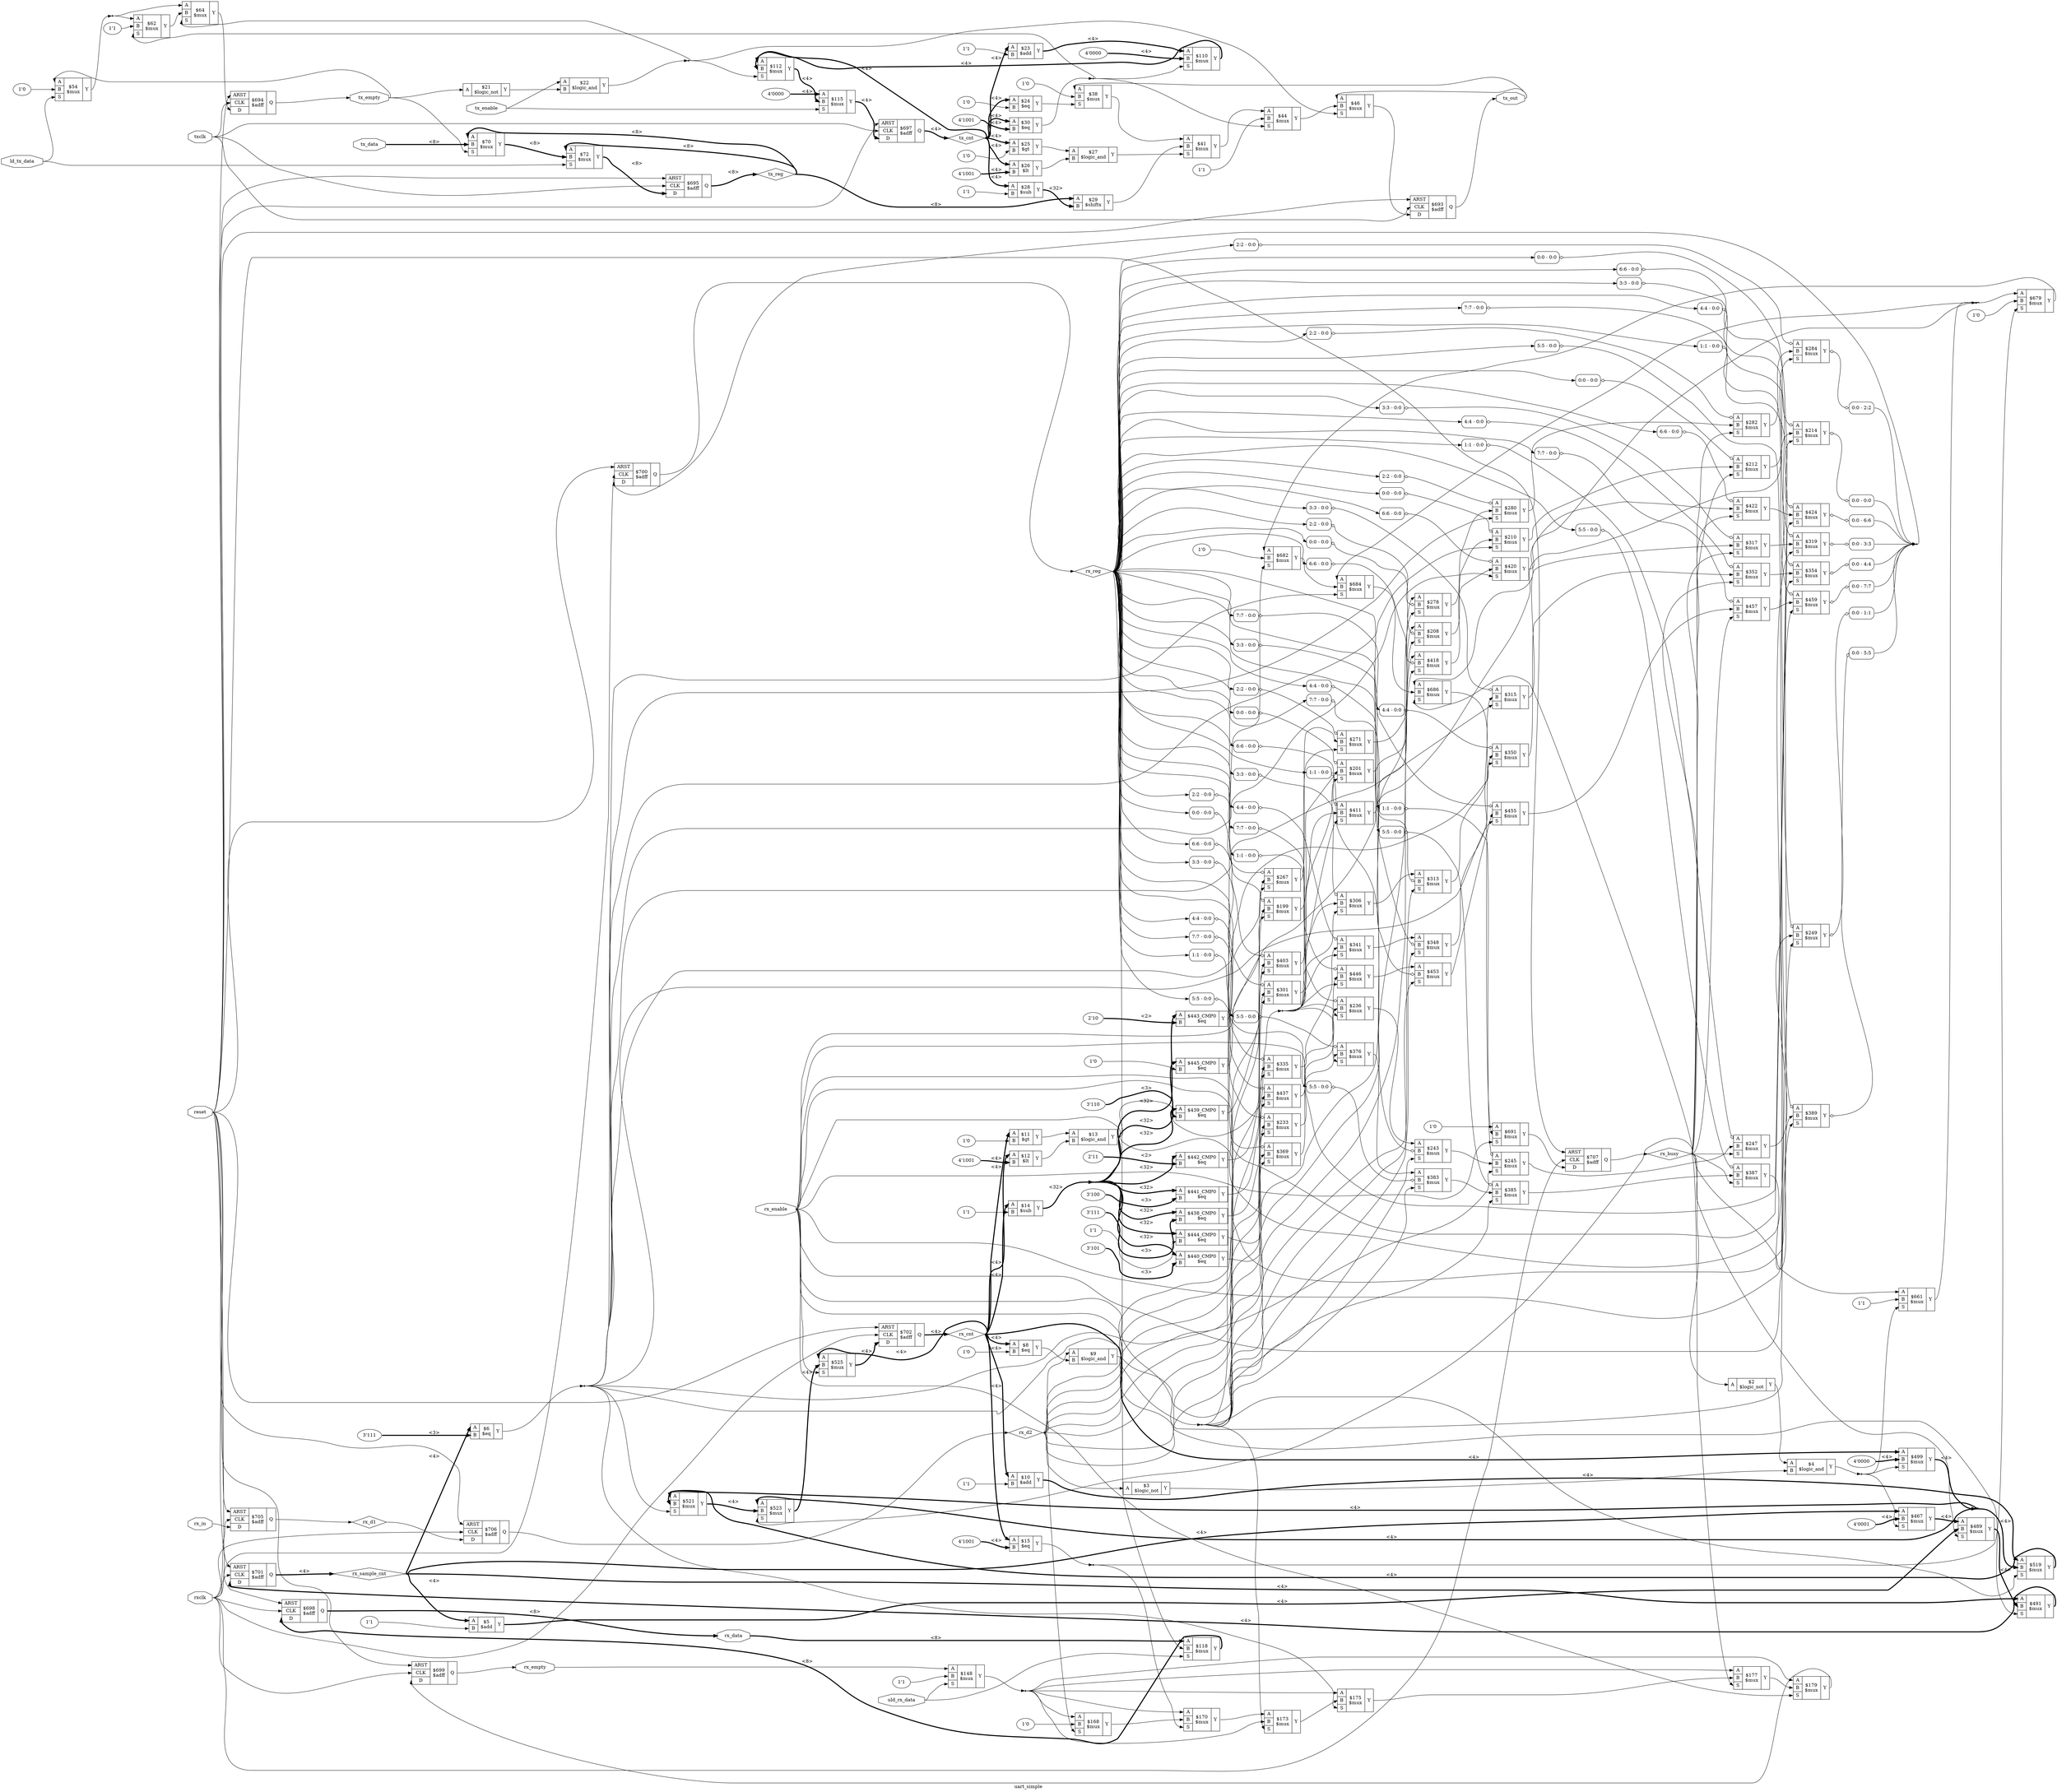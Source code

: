 digraph "uart_simple" {
label="uart_simple";
rankdir="LR";
remincross=true;
n108 [ shape=octagon, label="ld_tx_data", color="black", fontcolor="black" ];
n109 [ shape=octagon, label="reset", color="black", fontcolor="black" ];
n110 [ shape=diamond, label="rx_busy", color="black", fontcolor="black" ];
n111 [ shape=diamond, label="rx_cnt", color="black", fontcolor="black" ];
n112 [ shape=diamond, label="rx_d1", color="black", fontcolor="black" ];
n113 [ shape=diamond, label="rx_d2", color="black", fontcolor="black" ];
n114 [ shape=octagon, label="rx_data", color="black", fontcolor="black" ];
n115 [ shape=octagon, label="rx_empty", color="black", fontcolor="black" ];
n116 [ shape=octagon, label="rx_enable", color="black", fontcolor="black" ];
n117 [ shape=octagon, label="rx_in", color="black", fontcolor="black" ];
n118 [ shape=diamond, label="rx_reg", color="black", fontcolor="black" ];
n119 [ shape=diamond, label="rx_sample_cnt", color="black", fontcolor="black" ];
n120 [ shape=octagon, label="rxclk", color="black", fontcolor="black" ];
n121 [ shape=diamond, label="tx_cnt", color="black", fontcolor="black" ];
n122 [ shape=octagon, label="tx_data", color="black", fontcolor="black" ];
n123 [ shape=octagon, label="tx_empty", color="black", fontcolor="black" ];
n124 [ shape=octagon, label="tx_enable", color="black", fontcolor="black" ];
n125 [ shape=octagon, label="tx_out", color="black", fontcolor="black" ];
n126 [ shape=diamond, label="tx_reg", color="black", fontcolor="black" ];
n127 [ shape=octagon, label="txclk", color="black", fontcolor="black" ];
n128 [ shape=octagon, label="uld_rx_data", color="black", fontcolor="black" ];
v0 [ label="1'1" ];
c132 [ shape=record, label="{{<p129> A|<p130> B}|$23\n$add|{<p131> Y}}" ];
v1 [ label="1'1" ];
c133 [ shape=record, label="{{<p129> A|<p130> B}|$5\n$add|{<p131> Y}}" ];
v2 [ label="1'1" ];
c134 [ shape=record, label="{{<p129> A|<p130> B}|$10\n$add|{<p131> Y}}" ];
v3 [ label="1'0" ];
c135 [ shape=record, label="{{<p129> A|<p130> B}|$24\n$eq|{<p131> Y}}" ];
v4 [ label="4'1001" ];
c136 [ shape=record, label="{{<p129> A|<p130> B}|$30\n$eq|{<p131> Y}}" ];
v5 [ label="3'111" ];
c137 [ shape=record, label="{{<p129> A|<p130> B}|$6\n$eq|{<p131> Y}}" ];
v6 [ label="1'0" ];
c138 [ shape=record, label="{{<p129> A|<p130> B}|$8\n$eq|{<p131> Y}}" ];
v7 [ label="4'1001" ];
c139 [ shape=record, label="{{<p129> A|<p130> B}|$15\n$eq|{<p131> Y}}" ];
v8 [ label="1'0" ];
c140 [ shape=record, label="{{<p129> A|<p130> B}|$25\n$gt|{<p131> Y}}" ];
v9 [ label="1'0" ];
c141 [ shape=record, label="{{<p129> A|<p130> B}|$11\n$gt|{<p131> Y}}" ];
c142 [ shape=record, label="{{<p129> A|<p130> B}|$22\n$logic_and|{<p131> Y}}" ];
c143 [ shape=record, label="{{<p129> A|<p130> B}|$27\n$logic_and|{<p131> Y}}" ];
c144 [ shape=record, label="{{<p129> A|<p130> B}|$4\n$logic_and|{<p131> Y}}" ];
c145 [ shape=record, label="{{<p129> A|<p130> B}|$9\n$logic_and|{<p131> Y}}" ];
c146 [ shape=record, label="{{<p129> A|<p130> B}|$13\n$logic_and|{<p131> Y}}" ];
c147 [ shape=record, label="{{<p129> A}|$21\n$logic_not|{<p131> Y}}" ];
c148 [ shape=record, label="{{<p129> A}|$2\n$logic_not|{<p131> Y}}" ];
c149 [ shape=record, label="{{<p129> A}|$3\n$logic_not|{<p131> Y}}" ];
v10 [ label="4'1001" ];
c150 [ shape=record, label="{{<p129> A|<p130> B}|$26\n$lt|{<p131> Y}}" ];
v11 [ label="4'1001" ];
c151 [ shape=record, label="{{<p129> A|<p130> B}|$12\n$lt|{<p131> Y}}" ];
c156 [ shape=record, label="{{<p152> ARST|<p153> CLK|<p154> D}|$693\n$adff|{<p155> Q}}" ];
c157 [ shape=record, label="{{<p152> ARST|<p153> CLK|<p154> D}|$694\n$adff|{<p155> Q}}" ];
c158 [ shape=record, label="{{<p152> ARST|<p153> CLK|<p154> D}|$695\n$adff|{<p155> Q}}" ];
c159 [ shape=record, label="{{<p152> ARST|<p153> CLK|<p154> D}|$697\n$adff|{<p155> Q}}" ];
c160 [ shape=record, label="{{<p152> ARST|<p153> CLK|<p154> D}|$698\n$adff|{<p155> Q}}" ];
c161 [ shape=record, label="{{<p152> ARST|<p153> CLK|<p154> D}|$699\n$adff|{<p155> Q}}" ];
c162 [ shape=record, label="{{<p152> ARST|<p153> CLK|<p154> D}|$700\n$adff|{<p155> Q}}" ];
c163 [ shape=record, label="{{<p152> ARST|<p153> CLK|<p154> D}|$701\n$adff|{<p155> Q}}" ];
c164 [ shape=record, label="{{<p152> ARST|<p153> CLK|<p154> D}|$702\n$adff|{<p155> Q}}" ];
c165 [ shape=record, label="{{<p152> ARST|<p153> CLK|<p154> D}|$705\n$adff|{<p155> Q}}" ];
c166 [ shape=record, label="{{<p152> ARST|<p153> CLK|<p154> D}|$706\n$adff|{<p155> Q}}" ];
c167 [ shape=record, label="{{<p152> ARST|<p153> CLK|<p154> D}|$707\n$adff|{<p155> Q}}" ];
v12 [ label="4'0000" ];
c169 [ shape=record, label="{{<p129> A|<p130> B|<p168> S}|$110\n$mux|{<p131> Y}}" ];
c170 [ shape=record, label="{{<p129> A|<p130> B|<p168> S}|$112\n$mux|{<p131> Y}}" ];
v13 [ label="4'0000" ];
c171 [ shape=record, label="{{<p129> A|<p130> B|<p168> S}|$115\n$mux|{<p131> Y}}" ];
c172 [ shape=record, label="{{<p129> A|<p130> B|<p168> S}|$118\n$mux|{<p131> Y}}" ];
v14 [ label="1'1" ];
c173 [ shape=record, label="{{<p129> A|<p130> B|<p168> S}|$148\n$mux|{<p131> Y}}" ];
v15 [ label="1'0" ];
c174 [ shape=record, label="{{<p129> A|<p130> B|<p168> S}|$168\n$mux|{<p131> Y}}" ];
c175 [ shape=record, label="{{<p129> A|<p130> B|<p168> S}|$170\n$mux|{<p131> Y}}" ];
c176 [ shape=record, label="{{<p129> A|<p130> B|<p168> S}|$173\n$mux|{<p131> Y}}" ];
c177 [ shape=record, label="{{<p129> A|<p130> B|<p168> S}|$175\n$mux|{<p131> Y}}" ];
c178 [ shape=record, label="{{<p129> A|<p130> B|<p168> S}|$177\n$mux|{<p131> Y}}" ];
c179 [ shape=record, label="{{<p129> A|<p130> B|<p168> S}|$179\n$mux|{<p131> Y}}" ];
c180 [ shape=record, label="{{<p129> A|<p130> B|<p168> S}|$199\n$mux|{<p131> Y}}" ];
x16 [ shape=record, style=rounded, label="<s0> 0:0 - 0:0 " ];
x16:e -> c180:p129:w [arrowhead=odiamond, arrowtail=odiamond, dir=both, color="black", label=""];
c181 [ shape=record, label="{{<p129> A|<p130> B|<p168> S}|$201\n$mux|{<p131> Y}}" ];
x17 [ shape=record, style=rounded, label="<s0> 0:0 - 0:0 " ];
x17:e -> c181:p129:w [arrowhead=odiamond, arrowtail=odiamond, dir=both, color="black", label=""];
c182 [ shape=record, label="{{<p129> A|<p130> B|<p168> S}|$208\n$mux|{<p131> Y}}" ];
x18 [ shape=record, style=rounded, label="<s0> 0:0 - 0:0 " ];
x18:e -> c182:p130:w [arrowhead=odiamond, arrowtail=odiamond, dir=both, color="black", label=""];
c183 [ shape=record, label="{{<p129> A|<p130> B|<p168> S}|$210\n$mux|{<p131> Y}}" ];
x19 [ shape=record, style=rounded, label="<s0> 0:0 - 0:0 " ];
x19:e -> c183:p129:w [arrowhead=odiamond, arrowtail=odiamond, dir=both, color="black", label=""];
c184 [ shape=record, label="{{<p129> A|<p130> B|<p168> S}|$212\n$mux|{<p131> Y}}" ];
x20 [ shape=record, style=rounded, label="<s0> 0:0 - 0:0 " ];
x20:e -> c184:p129:w [arrowhead=odiamond, arrowtail=odiamond, dir=both, color="black", label=""];
c185 [ shape=record, label="{{<p129> A|<p130> B|<p168> S}|$214\n$mux|{<p131> Y}}" ];
x21 [ shape=record, style=rounded, label="<s0> 0:0 - 0:0 " ];
x21:e -> c185:p129:w [arrowhead=odiamond, arrowtail=odiamond, dir=both, color="black", label=""];
x22 [ shape=record, style=rounded, label="<s0> 0:0 - 0:0 " ];
c185:p131:e -> x22:w [arrowhead=odiamond, arrowtail=odiamond, dir=both, color="black", label=""];
c186 [ shape=record, label="{{<p129> A|<p130> B|<p168> S}|$233\n$mux|{<p131> Y}}" ];
x23 [ shape=record, style=rounded, label="<s0> 1:1 - 0:0 " ];
x23:e -> c186:p129:w [arrowhead=odiamond, arrowtail=odiamond, dir=both, color="black", label=""];
c187 [ shape=record, label="{{<p129> A|<p130> B|<p168> S}|$236\n$mux|{<p131> Y}}" ];
x24 [ shape=record, style=rounded, label="<s0> 1:1 - 0:0 " ];
x24:e -> c187:p129:w [arrowhead=odiamond, arrowtail=odiamond, dir=both, color="black", label=""];
c188 [ shape=record, label="{{<p129> A|<p130> B|<p168> S}|$243\n$mux|{<p131> Y}}" ];
x25 [ shape=record, style=rounded, label="<s0> 1:1 - 0:0 " ];
x25:e -> c188:p130:w [arrowhead=odiamond, arrowtail=odiamond, dir=both, color="black", label=""];
c189 [ shape=record, label="{{<p129> A|<p130> B|<p168> S}|$245\n$mux|{<p131> Y}}" ];
x26 [ shape=record, style=rounded, label="<s0> 1:1 - 0:0 " ];
x26:e -> c189:p129:w [arrowhead=odiamond, arrowtail=odiamond, dir=both, color="black", label=""];
c190 [ shape=record, label="{{<p129> A|<p130> B|<p168> S}|$247\n$mux|{<p131> Y}}" ];
x27 [ shape=record, style=rounded, label="<s0> 1:1 - 0:0 " ];
x27:e -> c190:p129:w [arrowhead=odiamond, arrowtail=odiamond, dir=both, color="black", label=""];
c191 [ shape=record, label="{{<p129> A|<p130> B|<p168> S}|$249\n$mux|{<p131> Y}}" ];
x28 [ shape=record, style=rounded, label="<s0> 1:1 - 0:0 " ];
x28:e -> c191:p129:w [arrowhead=odiamond, arrowtail=odiamond, dir=both, color="black", label=""];
x29 [ shape=record, style=rounded, label="<s0> 0:0 - 1:1 " ];
c191:p131:e -> x29:w [arrowhead=odiamond, arrowtail=odiamond, dir=both, color="black", label=""];
c192 [ shape=record, label="{{<p129> A|<p130> B|<p168> S}|$267\n$mux|{<p131> Y}}" ];
x30 [ shape=record, style=rounded, label="<s0> 2:2 - 0:0 " ];
x30:e -> c192:p129:w [arrowhead=odiamond, arrowtail=odiamond, dir=both, color="black", label=""];
c193 [ shape=record, label="{{<p129> A|<p130> B|<p168> S}|$271\n$mux|{<p131> Y}}" ];
x31 [ shape=record, style=rounded, label="<s0> 2:2 - 0:0 " ];
x31:e -> c193:p129:w [arrowhead=odiamond, arrowtail=odiamond, dir=both, color="black", label=""];
c194 [ shape=record, label="{{<p129> A|<p130> B|<p168> S}|$278\n$mux|{<p131> Y}}" ];
x32 [ shape=record, style=rounded, label="<s0> 2:2 - 0:0 " ];
x32:e -> c194:p130:w [arrowhead=odiamond, arrowtail=odiamond, dir=both, color="black", label=""];
c195 [ shape=record, label="{{<p129> A|<p130> B|<p168> S}|$280\n$mux|{<p131> Y}}" ];
x33 [ shape=record, style=rounded, label="<s0> 2:2 - 0:0 " ];
x33:e -> c195:p129:w [arrowhead=odiamond, arrowtail=odiamond, dir=both, color="black", label=""];
c196 [ shape=record, label="{{<p129> A|<p130> B|<p168> S}|$282\n$mux|{<p131> Y}}" ];
x34 [ shape=record, style=rounded, label="<s0> 2:2 - 0:0 " ];
x34:e -> c196:p129:w [arrowhead=odiamond, arrowtail=odiamond, dir=both, color="black", label=""];
c197 [ shape=record, label="{{<p129> A|<p130> B|<p168> S}|$284\n$mux|{<p131> Y}}" ];
x35 [ shape=record, style=rounded, label="<s0> 2:2 - 0:0 " ];
x35:e -> c197:p129:w [arrowhead=odiamond, arrowtail=odiamond, dir=both, color="black", label=""];
x36 [ shape=record, style=rounded, label="<s0> 0:0 - 2:2 " ];
c197:p131:e -> x36:w [arrowhead=odiamond, arrowtail=odiamond, dir=both, color="black", label=""];
c198 [ shape=record, label="{{<p129> A|<p130> B|<p168> S}|$301\n$mux|{<p131> Y}}" ];
x37 [ shape=record, style=rounded, label="<s0> 3:3 - 0:0 " ];
x37:e -> c198:p129:w [arrowhead=odiamond, arrowtail=odiamond, dir=both, color="black", label=""];
c199 [ shape=record, label="{{<p129> A|<p130> B|<p168> S}|$306\n$mux|{<p131> Y}}" ];
x38 [ shape=record, style=rounded, label="<s0> 3:3 - 0:0 " ];
x38:e -> c199:p129:w [arrowhead=odiamond, arrowtail=odiamond, dir=both, color="black", label=""];
c200 [ shape=record, label="{{<p129> A|<p130> B|<p168> S}|$313\n$mux|{<p131> Y}}" ];
x39 [ shape=record, style=rounded, label="<s0> 3:3 - 0:0 " ];
x39:e -> c200:p130:w [arrowhead=odiamond, arrowtail=odiamond, dir=both, color="black", label=""];
c201 [ shape=record, label="{{<p129> A|<p130> B|<p168> S}|$315\n$mux|{<p131> Y}}" ];
x40 [ shape=record, style=rounded, label="<s0> 3:3 - 0:0 " ];
x40:e -> c201:p129:w [arrowhead=odiamond, arrowtail=odiamond, dir=both, color="black", label=""];
c202 [ shape=record, label="{{<p129> A|<p130> B|<p168> S}|$317\n$mux|{<p131> Y}}" ];
x41 [ shape=record, style=rounded, label="<s0> 3:3 - 0:0 " ];
x41:e -> c202:p129:w [arrowhead=odiamond, arrowtail=odiamond, dir=both, color="black", label=""];
c203 [ shape=record, label="{{<p129> A|<p130> B|<p168> S}|$319\n$mux|{<p131> Y}}" ];
x42 [ shape=record, style=rounded, label="<s0> 3:3 - 0:0 " ];
x42:e -> c203:p129:w [arrowhead=odiamond, arrowtail=odiamond, dir=both, color="black", label=""];
x43 [ shape=record, style=rounded, label="<s0> 0:0 - 3:3 " ];
c203:p131:e -> x43:w [arrowhead=odiamond, arrowtail=odiamond, dir=both, color="black", label=""];
c204 [ shape=record, label="{{<p129> A|<p130> B|<p168> S}|$335\n$mux|{<p131> Y}}" ];
x44 [ shape=record, style=rounded, label="<s0> 4:4 - 0:0 " ];
x44:e -> c204:p129:w [arrowhead=odiamond, arrowtail=odiamond, dir=both, color="black", label=""];
c205 [ shape=record, label="{{<p129> A|<p130> B|<p168> S}|$341\n$mux|{<p131> Y}}" ];
x45 [ shape=record, style=rounded, label="<s0> 4:4 - 0:0 " ];
x45:e -> c205:p129:w [arrowhead=odiamond, arrowtail=odiamond, dir=both, color="black", label=""];
c206 [ shape=record, label="{{<p129> A|<p130> B|<p168> S}|$348\n$mux|{<p131> Y}}" ];
x46 [ shape=record, style=rounded, label="<s0> 4:4 - 0:0 " ];
x46:e -> c206:p130:w [arrowhead=odiamond, arrowtail=odiamond, dir=both, color="black", label=""];
c207 [ shape=record, label="{{<p129> A|<p130> B|<p168> S}|$350\n$mux|{<p131> Y}}" ];
x47 [ shape=record, style=rounded, label="<s0> 4:4 - 0:0 " ];
x47:e -> c207:p129:w [arrowhead=odiamond, arrowtail=odiamond, dir=both, color="black", label=""];
c208 [ shape=record, label="{{<p129> A|<p130> B|<p168> S}|$352\n$mux|{<p131> Y}}" ];
x48 [ shape=record, style=rounded, label="<s0> 4:4 - 0:0 " ];
x48:e -> c208:p129:w [arrowhead=odiamond, arrowtail=odiamond, dir=both, color="black", label=""];
c209 [ shape=record, label="{{<p129> A|<p130> B|<p168> S}|$354\n$mux|{<p131> Y}}" ];
x49 [ shape=record, style=rounded, label="<s0> 4:4 - 0:0 " ];
x49:e -> c209:p129:w [arrowhead=odiamond, arrowtail=odiamond, dir=both, color="black", label=""];
x50 [ shape=record, style=rounded, label="<s0> 0:0 - 4:4 " ];
c209:p131:e -> x50:w [arrowhead=odiamond, arrowtail=odiamond, dir=both, color="black", label=""];
c210 [ shape=record, label="{{<p129> A|<p130> B|<p168> S}|$369\n$mux|{<p131> Y}}" ];
x51 [ shape=record, style=rounded, label="<s0> 5:5 - 0:0 " ];
x51:e -> c210:p129:w [arrowhead=odiamond, arrowtail=odiamond, dir=both, color="black", label=""];
c211 [ shape=record, label="{{<p129> A|<p130> B|<p168> S}|$376\n$mux|{<p131> Y}}" ];
x52 [ shape=record, style=rounded, label="<s0> 5:5 - 0:0 " ];
x52:e -> c211:p129:w [arrowhead=odiamond, arrowtail=odiamond, dir=both, color="black", label=""];
v53 [ label="1'0" ];
c212 [ shape=record, label="{{<p129> A|<p130> B|<p168> S}|$38\n$mux|{<p131> Y}}" ];
c213 [ shape=record, label="{{<p129> A|<p130> B|<p168> S}|$383\n$mux|{<p131> Y}}" ];
x54 [ shape=record, style=rounded, label="<s0> 5:5 - 0:0 " ];
x54:e -> c213:p130:w [arrowhead=odiamond, arrowtail=odiamond, dir=both, color="black", label=""];
c214 [ shape=record, label="{{<p129> A|<p130> B|<p168> S}|$385\n$mux|{<p131> Y}}" ];
x55 [ shape=record, style=rounded, label="<s0> 5:5 - 0:0 " ];
x55:e -> c214:p129:w [arrowhead=odiamond, arrowtail=odiamond, dir=both, color="black", label=""];
c215 [ shape=record, label="{{<p129> A|<p130> B|<p168> S}|$387\n$mux|{<p131> Y}}" ];
x56 [ shape=record, style=rounded, label="<s0> 5:5 - 0:0 " ];
x56:e -> c215:p129:w [arrowhead=odiamond, arrowtail=odiamond, dir=both, color="black", label=""];
c216 [ shape=record, label="{{<p129> A|<p130> B|<p168> S}|$389\n$mux|{<p131> Y}}" ];
x57 [ shape=record, style=rounded, label="<s0> 5:5 - 0:0 " ];
x57:e -> c216:p129:w [arrowhead=odiamond, arrowtail=odiamond, dir=both, color="black", label=""];
x58 [ shape=record, style=rounded, label="<s0> 0:0 - 5:5 " ];
c216:p131:e -> x58:w [arrowhead=odiamond, arrowtail=odiamond, dir=both, color="black", label=""];
c217 [ shape=record, label="{{<p129> A|<p130> B|<p168> S}|$403\n$mux|{<p131> Y}}" ];
x59 [ shape=record, style=rounded, label="<s0> 6:6 - 0:0 " ];
x59:e -> c217:p129:w [arrowhead=odiamond, arrowtail=odiamond, dir=both, color="black", label=""];
c218 [ shape=record, label="{{<p129> A|<p130> B|<p168> S}|$41\n$mux|{<p131> Y}}" ];
c219 [ shape=record, label="{{<p129> A|<p130> B|<p168> S}|$411\n$mux|{<p131> Y}}" ];
x60 [ shape=record, style=rounded, label="<s0> 6:6 - 0:0 " ];
x60:e -> c219:p129:w [arrowhead=odiamond, arrowtail=odiamond, dir=both, color="black", label=""];
c220 [ shape=record, label="{{<p129> A|<p130> B|<p168> S}|$418\n$mux|{<p131> Y}}" ];
x61 [ shape=record, style=rounded, label="<s0> 6:6 - 0:0 " ];
x61:e -> c220:p130:w [arrowhead=odiamond, arrowtail=odiamond, dir=both, color="black", label=""];
c221 [ shape=record, label="{{<p129> A|<p130> B|<p168> S}|$420\n$mux|{<p131> Y}}" ];
x62 [ shape=record, style=rounded, label="<s0> 6:6 - 0:0 " ];
x62:e -> c221:p129:w [arrowhead=odiamond, arrowtail=odiamond, dir=both, color="black", label=""];
c222 [ shape=record, label="{{<p129> A|<p130> B|<p168> S}|$422\n$mux|{<p131> Y}}" ];
x63 [ shape=record, style=rounded, label="<s0> 6:6 - 0:0 " ];
x63:e -> c222:p129:w [arrowhead=odiamond, arrowtail=odiamond, dir=both, color="black", label=""];
c223 [ shape=record, label="{{<p129> A|<p130> B|<p168> S}|$424\n$mux|{<p131> Y}}" ];
x64 [ shape=record, style=rounded, label="<s0> 6:6 - 0:0 " ];
x64:e -> c223:p129:w [arrowhead=odiamond, arrowtail=odiamond, dir=both, color="black", label=""];
x65 [ shape=record, style=rounded, label="<s0> 0:0 - 6:6 " ];
c223:p131:e -> x65:w [arrowhead=odiamond, arrowtail=odiamond, dir=both, color="black", label=""];
c224 [ shape=record, label="{{<p129> A|<p130> B|<p168> S}|$437\n$mux|{<p131> Y}}" ];
x66 [ shape=record, style=rounded, label="<s0> 7:7 - 0:0 " ];
x66:e -> c224:p129:w [arrowhead=odiamond, arrowtail=odiamond, dir=both, color="black", label=""];
v67 [ label="3'111" ];
c225 [ shape=record, label="{{<p129> A|<p130> B}|$438_CMP0\n$eq|{<p131> Y}}" ];
v68 [ label="3'110" ];
c226 [ shape=record, label="{{<p129> A|<p130> B}|$439_CMP0\n$eq|{<p131> Y}}" ];
v69 [ label="1'1" ];
c227 [ shape=record, label="{{<p129> A|<p130> B|<p168> S}|$44\n$mux|{<p131> Y}}" ];
v70 [ label="3'101" ];
c228 [ shape=record, label="{{<p129> A|<p130> B}|$440_CMP0\n$eq|{<p131> Y}}" ];
v71 [ label="3'100" ];
c229 [ shape=record, label="{{<p129> A|<p130> B}|$441_CMP0\n$eq|{<p131> Y}}" ];
v72 [ label="2'11" ];
c230 [ shape=record, label="{{<p129> A|<p130> B}|$442_CMP0\n$eq|{<p131> Y}}" ];
v73 [ label="2'10" ];
c231 [ shape=record, label="{{<p129> A|<p130> B}|$443_CMP0\n$eq|{<p131> Y}}" ];
v74 [ label="1'1" ];
c232 [ shape=record, label="{{<p129> A|<p130> B}|$444_CMP0\n$eq|{<p131> Y}}" ];
v75 [ label="1'0" ];
c233 [ shape=record, label="{{<p129> A|<p130> B}|$445_CMP0\n$eq|{<p131> Y}}" ];
c234 [ shape=record, label="{{<p129> A|<p130> B|<p168> S}|$446\n$mux|{<p131> Y}}" ];
x76 [ shape=record, style=rounded, label="<s0> 7:7 - 0:0 " ];
x76:e -> c234:p129:w [arrowhead=odiamond, arrowtail=odiamond, dir=both, color="black", label=""];
c235 [ shape=record, label="{{<p129> A|<p130> B|<p168> S}|$453\n$mux|{<p131> Y}}" ];
x77 [ shape=record, style=rounded, label="<s0> 7:7 - 0:0 " ];
x77:e -> c235:p130:w [arrowhead=odiamond, arrowtail=odiamond, dir=both, color="black", label=""];
c236 [ shape=record, label="{{<p129> A|<p130> B|<p168> S}|$455\n$mux|{<p131> Y}}" ];
x78 [ shape=record, style=rounded, label="<s0> 7:7 - 0:0 " ];
x78:e -> c236:p129:w [arrowhead=odiamond, arrowtail=odiamond, dir=both, color="black", label=""];
c237 [ shape=record, label="{{<p129> A|<p130> B|<p168> S}|$457\n$mux|{<p131> Y}}" ];
x79 [ shape=record, style=rounded, label="<s0> 7:7 - 0:0 " ];
x79:e -> c237:p129:w [arrowhead=odiamond, arrowtail=odiamond, dir=both, color="black", label=""];
c238 [ shape=record, label="{{<p129> A|<p130> B|<p168> S}|$459\n$mux|{<p131> Y}}" ];
x80 [ shape=record, style=rounded, label="<s0> 7:7 - 0:0 " ];
x80:e -> c238:p129:w [arrowhead=odiamond, arrowtail=odiamond, dir=both, color="black", label=""];
x81 [ shape=record, style=rounded, label="<s0> 0:0 - 7:7 " ];
c238:p131:e -> x81:w [arrowhead=odiamond, arrowtail=odiamond, dir=both, color="black", label=""];
c239 [ shape=record, label="{{<p129> A|<p130> B|<p168> S}|$46\n$mux|{<p131> Y}}" ];
v82 [ label="4'0001" ];
c240 [ shape=record, label="{{<p129> A|<p130> B|<p168> S}|$467\n$mux|{<p131> Y}}" ];
c241 [ shape=record, label="{{<p129> A|<p130> B|<p168> S}|$489\n$mux|{<p131> Y}}" ];
c242 [ shape=record, label="{{<p129> A|<p130> B|<p168> S}|$491\n$mux|{<p131> Y}}" ];
v83 [ label="4'0000" ];
c243 [ shape=record, label="{{<p129> A|<p130> B|<p168> S}|$499\n$mux|{<p131> Y}}" ];
c244 [ shape=record, label="{{<p129> A|<p130> B|<p168> S}|$519\n$mux|{<p131> Y}}" ];
c245 [ shape=record, label="{{<p129> A|<p130> B|<p168> S}|$521\n$mux|{<p131> Y}}" ];
c246 [ shape=record, label="{{<p129> A|<p130> B|<p168> S}|$523\n$mux|{<p131> Y}}" ];
c247 [ shape=record, label="{{<p129> A|<p130> B|<p168> S}|$525\n$mux|{<p131> Y}}" ];
v84 [ label="1'0" ];
c248 [ shape=record, label="{{<p129> A|<p130> B|<p168> S}|$54\n$mux|{<p131> Y}}" ];
v85 [ label="1'1" ];
c249 [ shape=record, label="{{<p129> A|<p130> B|<p168> S}|$62\n$mux|{<p131> Y}}" ];
c250 [ shape=record, label="{{<p129> A|<p130> B|<p168> S}|$64\n$mux|{<p131> Y}}" ];
v86 [ label="1'1" ];
c251 [ shape=record, label="{{<p129> A|<p130> B|<p168> S}|$661\n$mux|{<p131> Y}}" ];
v87 [ label="1'0" ];
c252 [ shape=record, label="{{<p129> A|<p130> B|<p168> S}|$679\n$mux|{<p131> Y}}" ];
v88 [ label="1'0" ];
c253 [ shape=record, label="{{<p129> A|<p130> B|<p168> S}|$682\n$mux|{<p131> Y}}" ];
c254 [ shape=record, label="{{<p129> A|<p130> B|<p168> S}|$684\n$mux|{<p131> Y}}" ];
c255 [ shape=record, label="{{<p129> A|<p130> B|<p168> S}|$686\n$mux|{<p131> Y}}" ];
v89 [ label="1'0" ];
c256 [ shape=record, label="{{<p129> A|<p130> B|<p168> S}|$691\n$mux|{<p131> Y}}" ];
c257 [ shape=record, label="{{<p129> A|<p130> B|<p168> S}|$70\n$mux|{<p131> Y}}" ];
c258 [ shape=record, label="{{<p129> A|<p130> B|<p168> S}|$72\n$mux|{<p131> Y}}" ];
c259 [ shape=record, label="{{<p129> A|<p130> B}|$29\n$shiftx|{<p131> Y}}" ];
v90 [ label="1'1" ];
c260 [ shape=record, label="{{<p129> A|<p130> B}|$28\n$sub|{<p131> Y}}" ];
v91 [ label="1'1" ];
c261 [ shape=record, label="{{<p129> A|<p130> B}|$14\n$sub|{<p131> Y}}" ];
c239:p131:e -> c156:p154:w [color="black", label=""];
c252:p131:e -> c253:p129:w [color="black", label=""];
c253:p131:e -> c254:p130:w [color="black", label=""];
c254:p131:e -> c255:p130:w [color="black", label=""];
c255:p131:e -> c256:p130:w [color="black", label=""];
c257:p131:e -> c258:p130:w [color="black", style="setlinewidth(3)", label="<8>"];
c259:p131:e -> c218:p130:w [color="black", label=""];
c260:p131:e -> c259:p130:w [color="black", style="setlinewidth(3)", label="<32>"];
n107 [ shape=point ];
c261:p131:e -> n107:w [color="black", style="setlinewidth(3)", label="<32>"];
n107:e -> c225:p129:w [color="black", style="setlinewidth(3)", label="<32>"];
n107:e -> c226:p129:w [color="black", style="setlinewidth(3)", label="<32>"];
n107:e -> c228:p129:w [color="black", style="setlinewidth(3)", label="<32>"];
n107:e -> c229:p129:w [color="black", style="setlinewidth(3)", label="<32>"];
n107:e -> c230:p129:w [color="black", style="setlinewidth(3)", label="<32>"];
n107:e -> c231:p129:w [color="black", style="setlinewidth(3)", label="<32>"];
n107:e -> c232:p129:w [color="black", style="setlinewidth(3)", label="<32>"];
n107:e -> c233:p129:w [color="black", style="setlinewidth(3)", label="<32>"];
n108:e -> c248:p168:w [color="black", label=""];
n108:e -> c258:p168:w [color="black", label=""];
n109:e -> c156:p152:w [color="black", label=""];
n109:e -> c157:p152:w [color="black", label=""];
n109:e -> c158:p152:w [color="black", label=""];
n109:e -> c159:p152:w [color="black", label=""];
n109:e -> c160:p152:w [color="black", label=""];
n109:e -> c161:p152:w [color="black", label=""];
n109:e -> c162:p152:w [color="black", label=""];
n109:e -> c163:p152:w [color="black", label=""];
n109:e -> c164:p152:w [color="black", label=""];
n109:e -> c165:p152:w [color="black", label=""];
n109:e -> c166:p152:w [color="black", label=""];
n109:e -> c167:p152:w [color="black", label=""];
c258:p131:e -> c158:p154:w [color="black", style="setlinewidth(3)", label="<8>"];
c167:p155:e -> n110:w [color="black", label=""];
n110:e -> c148:p129:w [color="black", label=""];
n110:e -> c178:p168:w [color="black", label=""];
n110:e -> c184:p168:w [color="black", label=""];
n110:e -> c190:p168:w [color="black", label=""];
n110:e -> c196:p168:w [color="black", label=""];
n110:e -> c202:p168:w [color="black", label=""];
n110:e -> c208:p168:w [color="black", label=""];
n110:e -> c215:p168:w [color="black", label=""];
n110:e -> c222:p168:w [color="black", label=""];
n110:e -> c237:p168:w [color="black", label=""];
n110:e -> c241:p168:w [color="black", label=""];
n110:e -> c246:p168:w [color="black", label=""];
n110:e -> c251:p129:w [color="black", label=""];
n110:e -> c255:p168:w [color="black", label=""];
c164:p155:e -> n111:w [color="black", style="setlinewidth(3)", label="<4>"];
n111:e -> c134:p129:w [color="black", style="setlinewidth(3)", label="<4>"];
n111:e -> c138:p129:w [color="black", style="setlinewidth(3)", label="<4>"];
n111:e -> c139:p129:w [color="black", style="setlinewidth(3)", label="<4>"];
n111:e -> c141:p129:w [color="black", style="setlinewidth(3)", label="<4>"];
n111:e -> c151:p129:w [color="black", style="setlinewidth(3)", label="<4>"];
n111:e -> c243:p129:w [color="black", style="setlinewidth(3)", label="<4>"];
n111:e -> c247:p129:w [color="black", style="setlinewidth(3)", label="<4>"];
n111:e -> c261:p129:w [color="black", style="setlinewidth(3)", label="<4>"];
c165:p155:e -> n112:w [color="black", label=""];
n112:e -> c166:p154:w [color="black", label=""];
c166:p155:e -> n113:w [color="black", label=""];
n113:e -> c145:p129:w [color="black", label=""];
n113:e -> c149:p129:w [color="black", label=""];
n113:e -> c174:p168:w [color="black", label=""];
n113:e -> c180:p130:w [color="black", label=""];
n113:e -> c186:p130:w [color="black", label=""];
n113:e -> c192:p130:w [color="black", label=""];
n113:e -> c198:p130:w [color="black", label=""];
n113:e -> c204:p130:w [color="black", label=""];
n113:e -> c210:p130:w [color="black", label=""];
n113:e -> c217:p130:w [color="black", label=""];
n113:e -> c224:p130:w [color="black", label=""];
c160:p155:e -> n114:w [color="black", style="setlinewidth(3)", label="<8>"];
n114:e -> c172:p129:w [color="black", style="setlinewidth(3)", label="<8>"];
c161:p155:e -> n115:w [color="black", label=""];
n115:e -> c173:p129:w [color="black", label=""];
n116:e -> c179:p168:w [color="black", label=""];
n116:e -> c185:p168:w [color="black", label=""];
n116:e -> c191:p168:w [color="black", label=""];
n116:e -> c197:p168:w [color="black", label=""];
n116:e -> c203:p168:w [color="black", label=""];
n116:e -> c209:p168:w [color="black", label=""];
n116:e -> c216:p168:w [color="black", label=""];
n116:e -> c223:p168:w [color="black", label=""];
n116:e -> c238:p168:w [color="black", label=""];
n116:e -> c242:p168:w [color="black", label=""];
n116:e -> c247:p168:w [color="black", label=""];
n116:e -> c256:p168:w [color="black", label=""];
n117:e -> c165:p154:w [color="black", label=""];
c162:p155:e -> n118:w [color="black", label=""];
n118:e -> c172:p130:w [color="black", label=""];
n118:e -> x16:s0:w [color="black", label=""];
n118:e -> x17:s0:w [color="black", label=""];
n118:e -> x18:s0:w [color="black", label=""];
n118:e -> x19:s0:w [color="black", label=""];
n118:e -> x20:s0:w [color="black", label=""];
n118:e -> x21:s0:w [color="black", label=""];
n118:e -> x23:s0:w [color="black", label=""];
n118:e -> x24:s0:w [color="black", label=""];
n118:e -> x25:s0:w [color="black", label=""];
n118:e -> x26:s0:w [color="black", label=""];
n118:e -> x27:s0:w [color="black", label=""];
n118:e -> x28:s0:w [color="black", label=""];
n118:e -> x30:s0:w [color="black", label=""];
n118:e -> x31:s0:w [color="black", label=""];
n118:e -> x32:s0:w [color="black", label=""];
n118:e -> x33:s0:w [color="black", label=""];
n118:e -> x34:s0:w [color="black", label=""];
n118:e -> x35:s0:w [color="black", label=""];
n118:e -> x37:s0:w [color="black", label=""];
n118:e -> x38:s0:w [color="black", label=""];
n118:e -> x39:s0:w [color="black", label=""];
n118:e -> x40:s0:w [color="black", label=""];
n118:e -> x41:s0:w [color="black", label=""];
n118:e -> x42:s0:w [color="black", label=""];
n118:e -> x44:s0:w [color="black", label=""];
n118:e -> x45:s0:w [color="black", label=""];
n118:e -> x46:s0:w [color="black", label=""];
n118:e -> x47:s0:w [color="black", label=""];
n118:e -> x48:s0:w [color="black", label=""];
n118:e -> x49:s0:w [color="black", label=""];
n118:e -> x51:s0:w [color="black", label=""];
n118:e -> x52:s0:w [color="black", label=""];
n118:e -> x54:s0:w [color="black", label=""];
n118:e -> x55:s0:w [color="black", label=""];
n118:e -> x56:s0:w [color="black", label=""];
n118:e -> x57:s0:w [color="black", label=""];
n118:e -> x59:s0:w [color="black", label=""];
n118:e -> x60:s0:w [color="black", label=""];
n118:e -> x61:s0:w [color="black", label=""];
n118:e -> x62:s0:w [color="black", label=""];
n118:e -> x63:s0:w [color="black", label=""];
n118:e -> x64:s0:w [color="black", label=""];
n118:e -> x66:s0:w [color="black", label=""];
n118:e -> x76:s0:w [color="black", label=""];
n118:e -> x77:s0:w [color="black", label=""];
n118:e -> x78:s0:w [color="black", label=""];
n118:e -> x79:s0:w [color="black", label=""];
n118:e -> x80:s0:w [color="black", label=""];
c163:p155:e -> n119:w [color="black", style="setlinewidth(3)", label="<4>"];
n119:e -> c133:p129:w [color="black", style="setlinewidth(3)", label="<4>"];
n119:e -> c137:p129:w [color="black", style="setlinewidth(3)", label="<4>"];
n119:e -> c240:p129:w [color="black", style="setlinewidth(3)", label="<4>"];
n119:e -> c242:p129:w [color="black", style="setlinewidth(3)", label="<4>"];
c132:p131:e -> c169:p129:w [color="black", style="setlinewidth(3)", label="<4>"];
n120:e -> c160:p153:w [color="black", label=""];
n120:e -> c161:p153:w [color="black", label=""];
n120:e -> c162:p153:w [color="black", label=""];
n120:e -> c163:p153:w [color="black", label=""];
n120:e -> c164:p153:w [color="black", label=""];
n120:e -> c165:p153:w [color="black", label=""];
n120:e -> c166:p153:w [color="black", label=""];
n120:e -> c167:p153:w [color="black", label=""];
c159:p155:e -> n121:w [color="black", style="setlinewidth(3)", label="<4>"];
n121:e -> c132:p129:w [color="black", style="setlinewidth(3)", label="<4>"];
n121:e -> c135:p129:w [color="black", style="setlinewidth(3)", label="<4>"];
n121:e -> c136:p129:w [color="black", style="setlinewidth(3)", label="<4>"];
n121:e -> c140:p129:w [color="black", style="setlinewidth(3)", label="<4>"];
n121:e -> c150:p129:w [color="black", style="setlinewidth(3)", label="<4>"];
n121:e -> c170:p129:w [color="black", style="setlinewidth(3)", label="<4>"];
n121:e -> c260:p129:w [color="black", style="setlinewidth(3)", label="<4>"];
n122:e -> c257:p130:w [color="black", style="setlinewidth(3)", label="<8>"];
c157:p155:e -> n123:w [color="black", label=""];
n123:e -> c147:p129:w [color="black", label=""];
n123:e -> c248:p129:w [color="black", label=""];
n123:e -> c257:p168:w [color="black", label=""];
n124:e -> c142:p129:w [color="black", label=""];
n124:e -> c171:p168:w [color="black", label=""];
c156:p155:e -> n125:w [color="black", label=""];
n125:e -> c212:p129:w [color="black", label=""];
n125:e -> c239:p129:w [color="black", label=""];
c158:p155:e -> n126:w [color="black", style="setlinewidth(3)", label="<8>"];
n126:e -> c257:p129:w [color="black", style="setlinewidth(3)", label="<8>"];
n126:e -> c258:p129:w [color="black", style="setlinewidth(3)", label="<8>"];
n126:e -> c259:p129:w [color="black", style="setlinewidth(3)", label="<8>"];
n127:e -> c156:p153:w [color="black", label=""];
n127:e -> c157:p153:w [color="black", label=""];
n127:e -> c158:p153:w [color="black", label=""];
n127:e -> c159:p153:w [color="black", label=""];
n128:e -> c172:p168:w [color="black", label=""];
n128:e -> c173:p168:w [color="black", label=""];
c133:p131:e -> c241:p130:w [color="black", style="setlinewidth(3)", label="<4>"];
c134:p131:e -> c244:p129:w [color="black", style="setlinewidth(3)", label="<4>"];
c135:p131:e -> c212:p168:w [color="black", label=""];
n16 [ shape=point ];
c136:p131:e -> n16:w [color="black", label=""];
n16:e -> c169:p168:w [color="black", label=""];
n16:e -> c227:p168:w [color="black", label=""];
n16:e -> c249:p168:w [color="black", label=""];
n17 [ shape=point ];
c137:p131:e -> n17:w [color="black", label=""];
n17:e -> c177:p168:w [color="black", label=""];
n17:e -> c183:p168:w [color="black", label=""];
n17:e -> c189:p168:w [color="black", label=""];
n17:e -> c195:p168:w [color="black", label=""];
n17:e -> c201:p168:w [color="black", label=""];
n17:e -> c207:p168:w [color="black", label=""];
n17:e -> c214:p168:w [color="black", label=""];
n17:e -> c221:p168:w [color="black", label=""];
n17:e -> c236:p168:w [color="black", label=""];
n17:e -> c245:p168:w [color="black", label=""];
n17:e -> c254:p168:w [color="black", label=""];
c138:p131:e -> c145:p130:w [color="black", label=""];
n19 [ shape=point ];
c139:p131:e -> n19:w [color="black", label=""];
n19:e -> c175:p168:w [color="black", label=""];
n19:e -> c252:p168:w [color="black", label=""];
c256:p131:e -> c167:p154:w [color="black", label=""];
c140:p131:e -> c143:p129:w [color="black", label=""];
c141:p131:e -> c146:p129:w [color="black", label=""];
n22 [ shape=point ];
c142:p131:e -> n22:w [color="black", label=""];
n22:e -> c170:p168:w [color="black", label=""];
n22:e -> c239:p168:w [color="black", label=""];
n22:e -> c250:p168:w [color="black", label=""];
c143:p131:e -> c218:p168:w [color="black", label=""];
n24 [ shape=point ];
c144:p131:e -> n24:w [color="black", label=""];
n24:e -> c240:p168:w [color="black", label=""];
n24:e -> c243:p168:w [color="black", label=""];
n24:e -> c251:p168:w [color="black", label=""];
n25 [ shape=point ];
c145:p131:e -> n25:w [color="black", label=""];
n25:e -> c176:p168:w [color="black", label=""];
n25:e -> c182:p168:w [color="black", label=""];
n25:e -> c188:p168:w [color="black", label=""];
n25:e -> c194:p168:w [color="black", label=""];
n25:e -> c200:p168:w [color="black", label=""];
n25:e -> c206:p168:w [color="black", label=""];
n25:e -> c213:p168:w [color="black", label=""];
n25:e -> c220:p168:w [color="black", label=""];
n25:e -> c235:p168:w [color="black", label=""];
n25:e -> c244:p168:w [color="black", label=""];
n25:e -> c253:p168:w [color="black", label=""];
n26 [ shape=point ];
c146:p131:e -> n26:w [color="black", label=""];
n26:e -> c181:p168:w [color="black", label=""];
n26:e -> c187:p168:w [color="black", label=""];
n26:e -> c193:p168:w [color="black", label=""];
n26:e -> c199:p168:w [color="black", label=""];
n26:e -> c205:p168:w [color="black", label=""];
n26:e -> c211:p168:w [color="black", label=""];
n26:e -> c219:p168:w [color="black", label=""];
n26:e -> c234:p168:w [color="black", label=""];
c147:p131:e -> c142:p130:w [color="black", label=""];
c148:p131:e -> c144:p129:w [color="black", label=""];
c149:p131:e -> c144:p130:w [color="black", label=""];
c247:p131:e -> c164:p154:w [color="black", style="setlinewidth(3)", label="<4>"];
c150:p131:e -> c143:p130:w [color="black", label=""];
c151:p131:e -> c146:p130:w [color="black", label=""];
c169:p131:e -> c170:p130:w [color="black", style="setlinewidth(3)", label="<4>"];
c170:p131:e -> c171:p130:w [color="black", style="setlinewidth(3)", label="<4>"];
n34 [ shape=point ];
c173:p131:e -> n34:w [color="black", label=""];
n34:e -> c174:p129:w [color="black", label=""];
n34:e -> c175:p129:w [color="black", label=""];
n34:e -> c176:p130:w [color="black", label=""];
n34:e -> c177:p129:w [color="black", label=""];
n34:e -> c178:p129:w [color="black", label=""];
n34:e -> c179:p129:w [color="black", label=""];
c174:p131:e -> c175:p130:w [color="black", label=""];
c175:p131:e -> c176:p129:w [color="black", label=""];
c176:p131:e -> c177:p130:w [color="black", label=""];
c177:p131:e -> c178:p130:w [color="black", label=""];
c178:p131:e -> c179:p130:w [color="black", label=""];
c172:p131:e -> c160:p154:w [color="black", style="setlinewidth(3)", label="<8>"];
c180:p131:e -> c181:p130:w [color="black", label=""];
c233:p131:e -> c180:p168:w [color="black", label=""];
c181:p131:e -> c182:p129:w [color="black", label=""];
c182:p131:e -> c183:p130:w [color="black", label=""];
c183:p131:e -> c184:p130:w [color="black", label=""];
c184:p131:e -> c185:p130:w [color="black", label=""];
c186:p131:e -> c187:p130:w [color="black", label=""];
c232:p131:e -> c186:p168:w [color="black", label=""];
c187:p131:e -> c188:p129:w [color="black", label=""];
c188:p131:e -> c189:p130:w [color="black", label=""];
c179:p131:e -> c161:p154:w [color="black", label=""];
c189:p131:e -> c190:p130:w [color="black", label=""];
c190:p131:e -> c191:p130:w [color="black", label=""];
c192:p131:e -> c193:p130:w [color="black", label=""];
c231:p131:e -> c192:p168:w [color="black", label=""];
c193:p131:e -> c194:p129:w [color="black", label=""];
c194:p131:e -> c195:p130:w [color="black", label=""];
c195:p131:e -> c196:p130:w [color="black", label=""];
c196:p131:e -> c197:p130:w [color="black", label=""];
c198:p131:e -> c199:p130:w [color="black", label=""];
c230:p131:e -> c198:p168:w [color="black", label=""];
n6 [ shape=point ];
x22:s0:e -> n6:w [color="black", label=""];
x29:s0:e -> n6:w [color="black", label=""];
x36:s0:e -> n6:w [color="black", label=""];
x43:s0:e -> n6:w [color="black", label=""];
x50:s0:e -> n6:w [color="black", label=""];
x58:s0:e -> n6:w [color="black", label=""];
x65:s0:e -> n6:w [color="black", label=""];
x81:s0:e -> n6:w [color="black", label=""];
n6:e -> c162:p154:w [color="black", label=""];
c199:p131:e -> c200:p129:w [color="black", label=""];
c200:p131:e -> c201:p130:w [color="black", label=""];
c201:p131:e -> c202:p130:w [color="black", label=""];
c202:p131:e -> c203:p130:w [color="black", label=""];
c204:p131:e -> c205:p130:w [color="black", label=""];
c229:p131:e -> c204:p168:w [color="black", label=""];
c205:p131:e -> c206:p129:w [color="black", label=""];
c206:p131:e -> c207:p130:w [color="black", label=""];
c207:p131:e -> c208:p130:w [color="black", label=""];
c208:p131:e -> c209:p130:w [color="black", label=""];
c242:p131:e -> c163:p154:w [color="black", style="setlinewidth(3)", label="<4>"];
c210:p131:e -> c211:p130:w [color="black", label=""];
c228:p131:e -> c210:p168:w [color="black", label=""];
c211:p131:e -> c213:p129:w [color="black", label=""];
c213:p131:e -> c214:p130:w [color="black", label=""];
c214:p131:e -> c215:p130:w [color="black", label=""];
c215:p131:e -> c216:p130:w [color="black", label=""];
c212:p131:e -> c218:p129:w [color="black", label=""];
c217:p131:e -> c219:p130:w [color="black", label=""];
c226:p131:e -> c217:p168:w [color="black", label=""];
c219:p131:e -> c220:p129:w [color="black", label=""];
c171:p131:e -> c159:p154:w [color="black", style="setlinewidth(3)", label="<4>"];
c220:p131:e -> c221:p130:w [color="black", label=""];
c218:p131:e -> c227:p129:w [color="black", label=""];
c221:p131:e -> c222:p130:w [color="black", label=""];
c222:p131:e -> c223:p130:w [color="black", label=""];
c224:p131:e -> c234:p130:w [color="black", label=""];
c225:p131:e -> c224:p168:w [color="black", label=""];
c234:p131:e -> c235:p129:w [color="black", label=""];
c227:p131:e -> c239:p130:w [color="black", label=""];
c235:p131:e -> c236:p130:w [color="black", label=""];
c236:p131:e -> c237:p130:w [color="black", label=""];
c250:p131:e -> c157:p154:w [color="black", label=""];
c237:p131:e -> c238:p130:w [color="black", label=""];
c240:p131:e -> c241:p129:w [color="black", style="setlinewidth(3)", label="<4>"];
c241:p131:e -> c242:p130:w [color="black", style="setlinewidth(3)", label="<4>"];
n93 [ shape=point ];
c243:p131:e -> n93:w [color="black", style="setlinewidth(3)", label="<4>"];
n93:e -> c244:p130:w [color="black", style="setlinewidth(3)", label="<4>"];
n93:e -> c245:p129:w [color="black", style="setlinewidth(3)", label="<4>"];
n93:e -> c246:p129:w [color="black", style="setlinewidth(3)", label="<4>"];
c244:p131:e -> c245:p130:w [color="black", style="setlinewidth(3)", label="<4>"];
c245:p131:e -> c246:p130:w [color="black", style="setlinewidth(3)", label="<4>"];
c246:p131:e -> c247:p130:w [color="black", style="setlinewidth(3)", label="<4>"];
n97 [ shape=point ];
c248:p131:e -> n97:w [color="black", label=""];
n97:e -> c249:p129:w [color="black", label=""];
n97:e -> c250:p129:w [color="black", label=""];
c249:p131:e -> c250:p130:w [color="black", label=""];
n99 [ shape=point ];
c251:p131:e -> n99:w [color="black", label=""];
n99:e -> c252:p129:w [color="black", label=""];
n99:e -> c254:p129:w [color="black", label=""];
n99:e -> c255:p129:w [color="black", label=""];
v0:e -> c132:p130:w [color="black", label=""];
v1:e -> c133:p130:w [color="black", label=""];
v10:e -> c150:p130:w [color="black", style="setlinewidth(3)", label="<4>"];
v11:e -> c151:p130:w [color="black", style="setlinewidth(3)", label="<4>"];
v12:e -> c169:p130:w [color="black", style="setlinewidth(3)", label="<4>"];
v13:e -> c171:p129:w [color="black", style="setlinewidth(3)", label="<4>"];
v14:e -> c173:p130:w [color="black", label=""];
v15:e -> c174:p130:w [color="black", label=""];
v2:e -> c134:p130:w [color="black", label=""];
v3:e -> c135:p130:w [color="black", label=""];
v4:e -> c136:p130:w [color="black", style="setlinewidth(3)", label="<4>"];
v5:e -> c137:p130:w [color="black", style="setlinewidth(3)", label="<3>"];
v53:e -> c212:p130:w [color="black", label=""];
v6:e -> c138:p130:w [color="black", label=""];
v67:e -> c225:p130:w [color="black", style="setlinewidth(3)", label="<3>"];
v68:e -> c226:p130:w [color="black", style="setlinewidth(3)", label="<3>"];
v69:e -> c227:p130:w [color="black", label=""];
v7:e -> c139:p130:w [color="black", style="setlinewidth(3)", label="<4>"];
v70:e -> c228:p130:w [color="black", style="setlinewidth(3)", label="<3>"];
v71:e -> c229:p130:w [color="black", style="setlinewidth(3)", label="<3>"];
v72:e -> c230:p130:w [color="black", style="setlinewidth(3)", label="<2>"];
v73:e -> c231:p130:w [color="black", style="setlinewidth(3)", label="<2>"];
v74:e -> c232:p130:w [color="black", label=""];
v75:e -> c233:p130:w [color="black", label=""];
v8:e -> c140:p130:w [color="black", label=""];
v82:e -> c240:p130:w [color="black", style="setlinewidth(3)", label="<4>"];
v83:e -> c243:p130:w [color="black", style="setlinewidth(3)", label="<4>"];
v84:e -> c248:p130:w [color="black", label=""];
v85:e -> c249:p130:w [color="black", label=""];
v86:e -> c251:p130:w [color="black", label=""];
v87:e -> c252:p130:w [color="black", label=""];
v88:e -> c253:p130:w [color="black", label=""];
v89:e -> c256:p129:w [color="black", label=""];
v9:e -> c141:p130:w [color="black", label=""];
v90:e -> c260:p130:w [color="black", label=""];
v91:e -> c261:p130:w [color="black", label=""];
}
